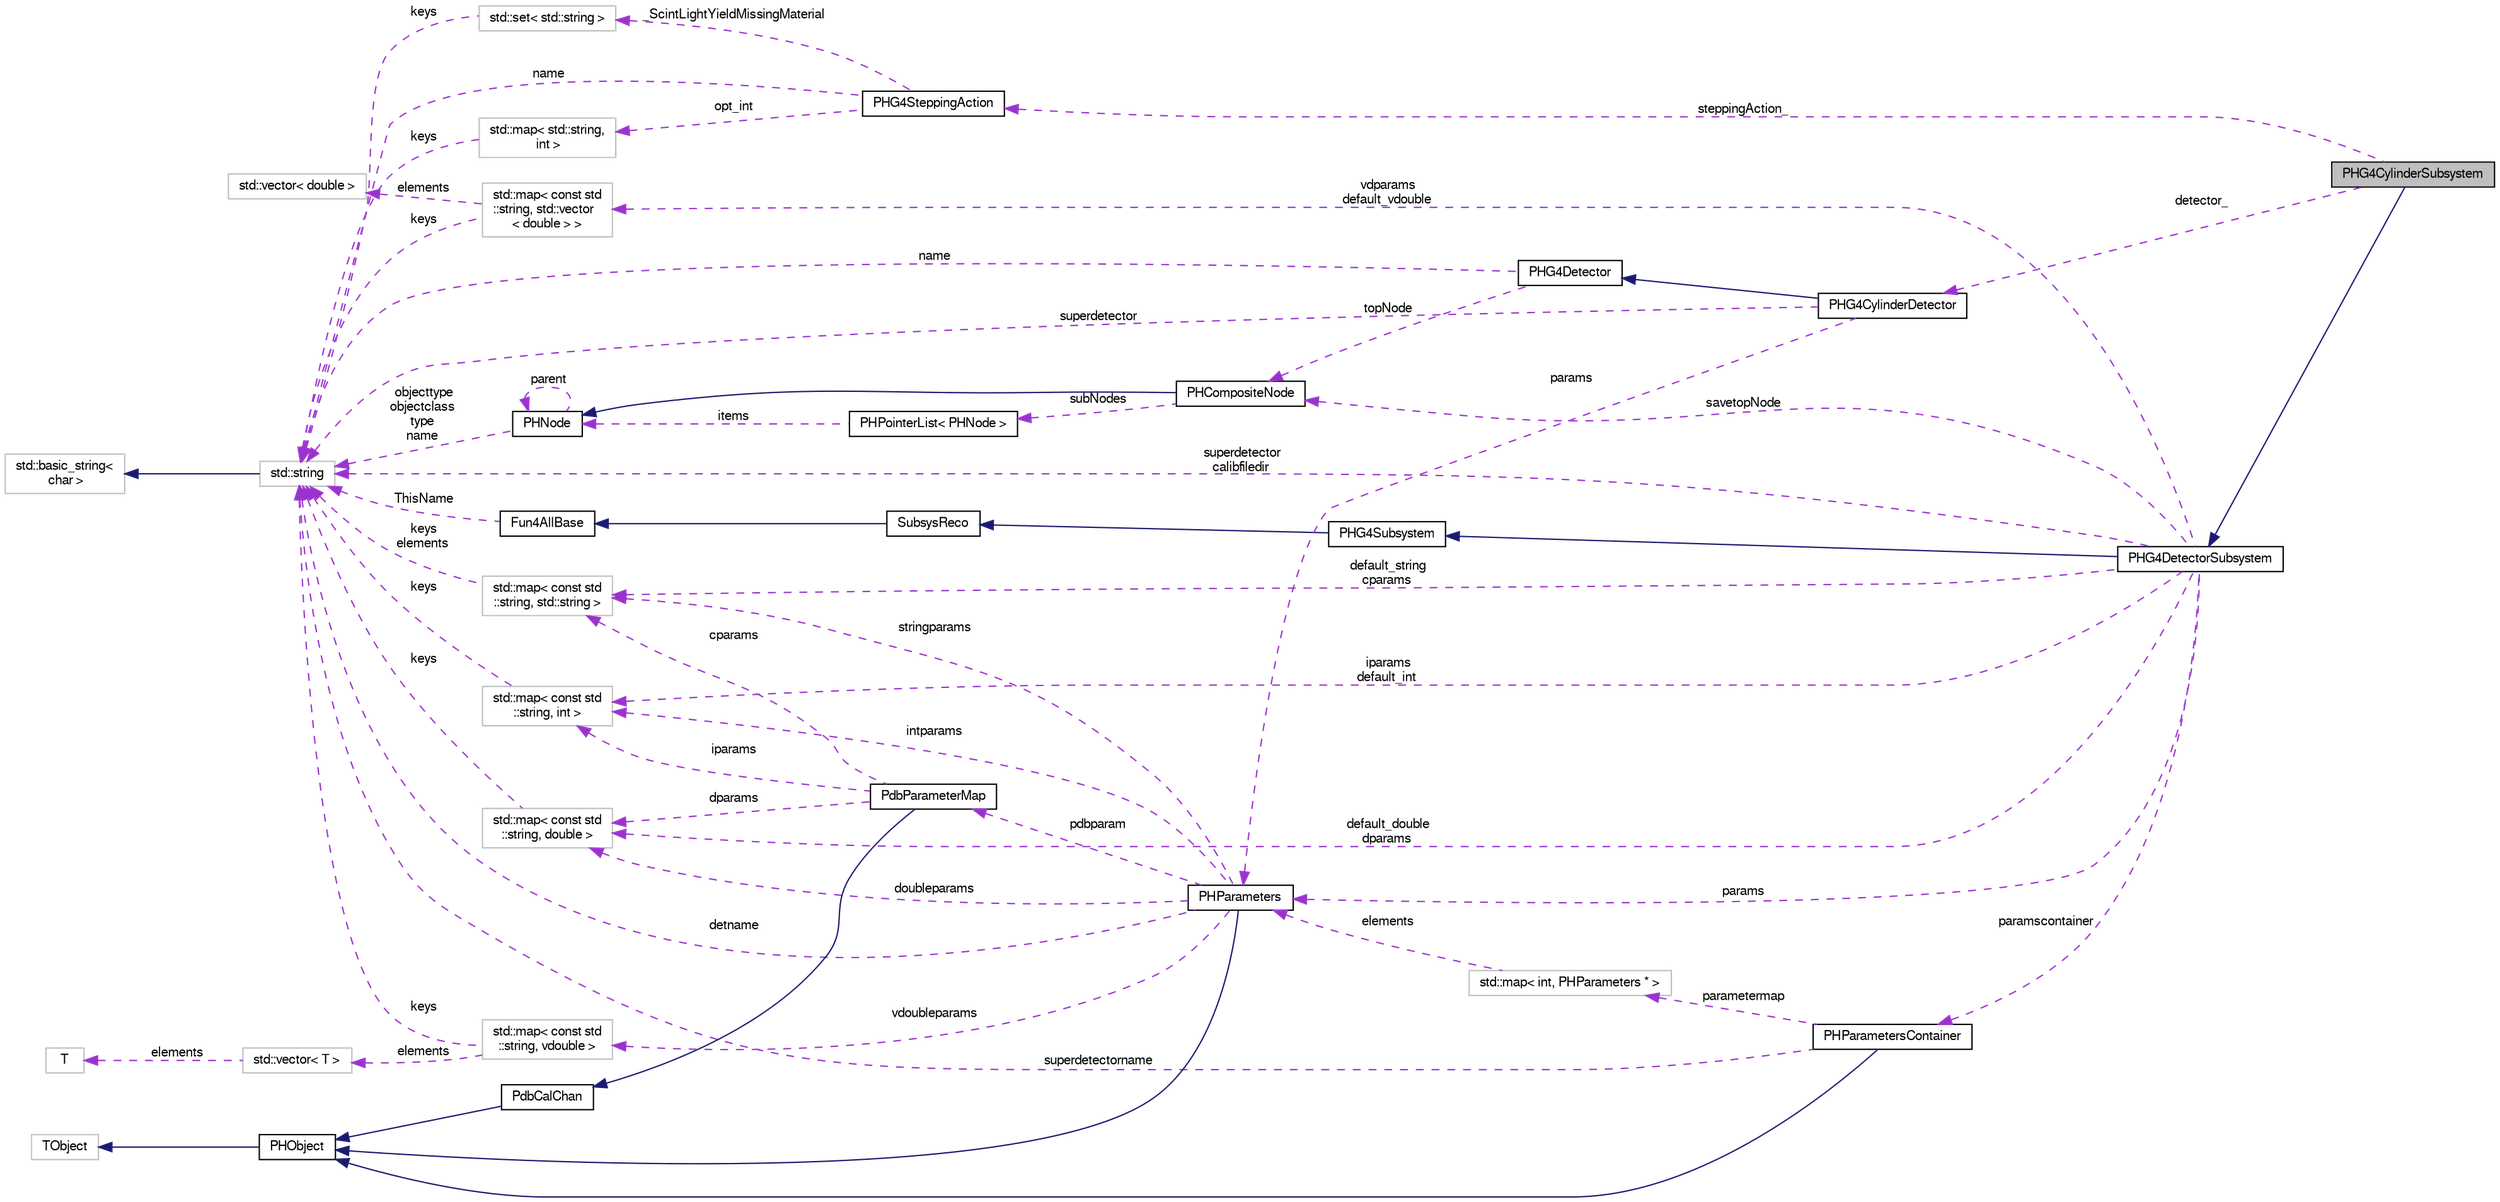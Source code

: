 digraph "PHG4CylinderSubsystem"
{
  bgcolor="transparent";
  edge [fontname="FreeSans",fontsize="10",labelfontname="FreeSans",labelfontsize="10"];
  node [fontname="FreeSans",fontsize="10",shape=record];
  rankdir="LR";
  Node1 [label="PHG4CylinderSubsystem",height=0.2,width=0.4,color="black", fillcolor="grey75", style="filled" fontcolor="black"];
  Node2 -> Node1 [dir="back",color="midnightblue",fontsize="10",style="solid",fontname="FreeSans"];
  Node2 [label="PHG4DetectorSubsystem",height=0.2,width=0.4,color="black",URL="$d5/d29/classPHG4DetectorSubsystem.html"];
  Node3 -> Node2 [dir="back",color="midnightblue",fontsize="10",style="solid",fontname="FreeSans"];
  Node3 [label="PHG4Subsystem",height=0.2,width=0.4,color="black",URL="$db/df7/classPHG4Subsystem.html"];
  Node4 -> Node3 [dir="back",color="midnightblue",fontsize="10",style="solid",fontname="FreeSans"];
  Node4 [label="SubsysReco",height=0.2,width=0.4,color="black",URL="$d0/d32/classSubsysReco.html"];
  Node5 -> Node4 [dir="back",color="midnightblue",fontsize="10",style="solid",fontname="FreeSans"];
  Node5 [label="Fun4AllBase",height=0.2,width=0.4,color="black",URL="$d5/dec/classFun4AllBase.html"];
  Node6 -> Node5 [dir="back",color="darkorchid3",fontsize="10",style="dashed",label=" ThisName" ,fontname="FreeSans"];
  Node6 [label="std::string",height=0.2,width=0.4,color="grey75",tooltip="STL class. "];
  Node7 -> Node6 [dir="back",color="midnightblue",fontsize="10",style="solid",fontname="FreeSans"];
  Node7 [label="std::basic_string\<\l char \>",height=0.2,width=0.4,color="grey75",tooltip="STL class. "];
  Node8 -> Node2 [dir="back",color="darkorchid3",fontsize="10",style="dashed",label=" default_double\ndparams" ,fontname="FreeSans"];
  Node8 [label="std::map\< const std\l::string, double \>",height=0.2,width=0.4,color="grey75"];
  Node6 -> Node8 [dir="back",color="darkorchid3",fontsize="10",style="dashed",label=" keys" ,fontname="FreeSans"];
  Node9 -> Node2 [dir="back",color="darkorchid3",fontsize="10",style="dashed",label=" iparams\ndefault_int" ,fontname="FreeSans"];
  Node9 [label="std::map\< const std\l::string, int \>",height=0.2,width=0.4,color="grey75"];
  Node6 -> Node9 [dir="back",color="darkorchid3",fontsize="10",style="dashed",label=" keys" ,fontname="FreeSans"];
  Node10 -> Node2 [dir="back",color="darkorchid3",fontsize="10",style="dashed",label=" params" ,fontname="FreeSans"];
  Node10 [label="PHParameters",height=0.2,width=0.4,color="black",URL="$dd/dae/classPHParameters.html"];
  Node11 -> Node10 [dir="back",color="midnightblue",fontsize="10",style="solid",fontname="FreeSans"];
  Node11 [label="PHObject",height=0.2,width=0.4,color="black",URL="$d9/d24/classPHObject.html"];
  Node12 -> Node11 [dir="back",color="midnightblue",fontsize="10",style="solid",fontname="FreeSans"];
  Node12 [label="TObject",height=0.2,width=0.4,color="grey75"];
  Node8 -> Node10 [dir="back",color="darkorchid3",fontsize="10",style="dashed",label=" doubleparams" ,fontname="FreeSans"];
  Node9 -> Node10 [dir="back",color="darkorchid3",fontsize="10",style="dashed",label=" intparams" ,fontname="FreeSans"];
  Node13 -> Node10 [dir="back",color="darkorchid3",fontsize="10",style="dashed",label=" pdbparam" ,fontname="FreeSans"];
  Node13 [label="PdbParameterMap",height=0.2,width=0.4,color="black",URL="$d8/d21/classPdbParameterMap.html"];
  Node14 -> Node13 [dir="back",color="midnightblue",fontsize="10",style="solid",fontname="FreeSans"];
  Node14 [label="PdbCalChan",height=0.2,width=0.4,color="black",URL="$d6/d4b/classPdbCalChan.html"];
  Node11 -> Node14 [dir="back",color="midnightblue",fontsize="10",style="solid",fontname="FreeSans"];
  Node8 -> Node13 [dir="back",color="darkorchid3",fontsize="10",style="dashed",label=" dparams" ,fontname="FreeSans"];
  Node9 -> Node13 [dir="back",color="darkorchid3",fontsize="10",style="dashed",label=" iparams" ,fontname="FreeSans"];
  Node15 -> Node13 [dir="back",color="darkorchid3",fontsize="10",style="dashed",label=" cparams" ,fontname="FreeSans"];
  Node15 [label="std::map\< const std\l::string, std::string \>",height=0.2,width=0.4,color="grey75"];
  Node6 -> Node15 [dir="back",color="darkorchid3",fontsize="10",style="dashed",label=" keys\nelements" ,fontname="FreeSans"];
  Node15 -> Node10 [dir="back",color="darkorchid3",fontsize="10",style="dashed",label=" stringparams" ,fontname="FreeSans"];
  Node6 -> Node10 [dir="back",color="darkorchid3",fontsize="10",style="dashed",label=" detname" ,fontname="FreeSans"];
  Node16 -> Node10 [dir="back",color="darkorchid3",fontsize="10",style="dashed",label=" vdoubleparams" ,fontname="FreeSans"];
  Node16 [label="std::map\< const std\l::string, vdouble \>",height=0.2,width=0.4,color="grey75"];
  Node6 -> Node16 [dir="back",color="darkorchid3",fontsize="10",style="dashed",label=" keys" ,fontname="FreeSans"];
  Node17 -> Node16 [dir="back",color="darkorchid3",fontsize="10",style="dashed",label=" elements" ,fontname="FreeSans"];
  Node17 [label="std::vector\< T \>",height=0.2,width=0.4,color="grey75",tooltip="STL class. "];
  Node18 -> Node17 [dir="back",color="darkorchid3",fontsize="10",style="dashed",label=" elements" ,fontname="FreeSans"];
  Node18 [label="T",height=0.2,width=0.4,color="grey75"];
  Node15 -> Node2 [dir="back",color="darkorchid3",fontsize="10",style="dashed",label=" default_string\ncparams" ,fontname="FreeSans"];
  Node6 -> Node2 [dir="back",color="darkorchid3",fontsize="10",style="dashed",label=" superdetector\ncalibfiledir" ,fontname="FreeSans"];
  Node19 -> Node2 [dir="back",color="darkorchid3",fontsize="10",style="dashed",label=" paramscontainer" ,fontname="FreeSans"];
  Node19 [label="PHParametersContainer",height=0.2,width=0.4,color="black",URL="$d7/d6b/classPHParametersContainer.html"];
  Node11 -> Node19 [dir="back",color="midnightblue",fontsize="10",style="solid",fontname="FreeSans"];
  Node6 -> Node19 [dir="back",color="darkorchid3",fontsize="10",style="dashed",label=" superdetectorname" ,fontname="FreeSans"];
  Node20 -> Node19 [dir="back",color="darkorchid3",fontsize="10",style="dashed",label=" parametermap" ,fontname="FreeSans"];
  Node20 [label="std::map\< int, PHParameters * \>",height=0.2,width=0.4,color="grey75"];
  Node10 -> Node20 [dir="back",color="darkorchid3",fontsize="10",style="dashed",label=" elements" ,fontname="FreeSans"];
  Node21 -> Node2 [dir="back",color="darkorchid3",fontsize="10",style="dashed",label=" savetopNode" ,fontname="FreeSans"];
  Node21 [label="PHCompositeNode",height=0.2,width=0.4,color="black",URL="$d5/dca/classPHCompositeNode.html"];
  Node22 -> Node21 [dir="back",color="midnightblue",fontsize="10",style="solid",fontname="FreeSans"];
  Node22 [label="PHNode",height=0.2,width=0.4,color="black",URL="$dc/d82/classPHNode.html"];
  Node22 -> Node22 [dir="back",color="darkorchid3",fontsize="10",style="dashed",label=" parent" ,fontname="FreeSans"];
  Node6 -> Node22 [dir="back",color="darkorchid3",fontsize="10",style="dashed",label=" objecttype\nobjectclass\ntype\nname" ,fontname="FreeSans"];
  Node23 -> Node21 [dir="back",color="darkorchid3",fontsize="10",style="dashed",label=" subNodes" ,fontname="FreeSans"];
  Node23 [label="PHPointerList\< PHNode \>",height=0.2,width=0.4,color="black",URL="$d6/d86/classPHPointerList.html"];
  Node22 -> Node23 [dir="back",color="darkorchid3",fontsize="10",style="dashed",label=" items" ,fontname="FreeSans"];
  Node24 -> Node2 [dir="back",color="darkorchid3",fontsize="10",style="dashed",label=" vdparams\ndefault_vdouble" ,fontname="FreeSans"];
  Node24 [label="std::map\< const std\l::string, std::vector\l\< double \> \>",height=0.2,width=0.4,color="grey75"];
  Node6 -> Node24 [dir="back",color="darkorchid3",fontsize="10",style="dashed",label=" keys" ,fontname="FreeSans"];
  Node25 -> Node24 [dir="back",color="darkorchid3",fontsize="10",style="dashed",label=" elements" ,fontname="FreeSans"];
  Node25 [label="std::vector\< double \>",height=0.2,width=0.4,color="grey75"];
  Node26 -> Node1 [dir="back",color="darkorchid3",fontsize="10",style="dashed",label=" detector_" ,fontname="FreeSans"];
  Node26 [label="PHG4CylinderDetector",height=0.2,width=0.4,color="black",URL="$d3/d95/classPHG4CylinderDetector.html"];
  Node27 -> Node26 [dir="back",color="midnightblue",fontsize="10",style="solid",fontname="FreeSans"];
  Node27 [label="PHG4Detector",height=0.2,width=0.4,color="black",URL="$d3/de7/classPHG4Detector.html",tooltip="base class for phenix detector creation "];
  Node6 -> Node27 [dir="back",color="darkorchid3",fontsize="10",style="dashed",label=" name" ,fontname="FreeSans"];
  Node21 -> Node27 [dir="back",color="darkorchid3",fontsize="10",style="dashed",label=" topNode" ,fontname="FreeSans"];
  Node10 -> Node26 [dir="back",color="darkorchid3",fontsize="10",style="dashed",label=" params" ,fontname="FreeSans"];
  Node6 -> Node26 [dir="back",color="darkorchid3",fontsize="10",style="dashed",label=" superdetector" ,fontname="FreeSans"];
  Node28 -> Node1 [dir="back",color="darkorchid3",fontsize="10",style="dashed",label=" steppingAction_" ,fontname="FreeSans"];
  Node28 [label="PHG4SteppingAction",height=0.2,width=0.4,color="black",URL="$df/d3f/classPHG4SteppingAction.html"];
  Node29 -> Node28 [dir="back",color="darkorchid3",fontsize="10",style="dashed",label=" opt_int" ,fontname="FreeSans"];
  Node29 [label="std::map\< std::string,\l int \>",height=0.2,width=0.4,color="grey75"];
  Node6 -> Node29 [dir="back",color="darkorchid3",fontsize="10",style="dashed",label=" keys" ,fontname="FreeSans"];
  Node30 -> Node28 [dir="back",color="darkorchid3",fontsize="10",style="dashed",label=" _ScintLightYieldMissingMaterial" ,fontname="FreeSans"];
  Node30 [label="std::set\< std::string \>",height=0.2,width=0.4,color="grey75"];
  Node6 -> Node30 [dir="back",color="darkorchid3",fontsize="10",style="dashed",label=" keys" ,fontname="FreeSans"];
  Node6 -> Node28 [dir="back",color="darkorchid3",fontsize="10",style="dashed",label=" name" ,fontname="FreeSans"];
}
